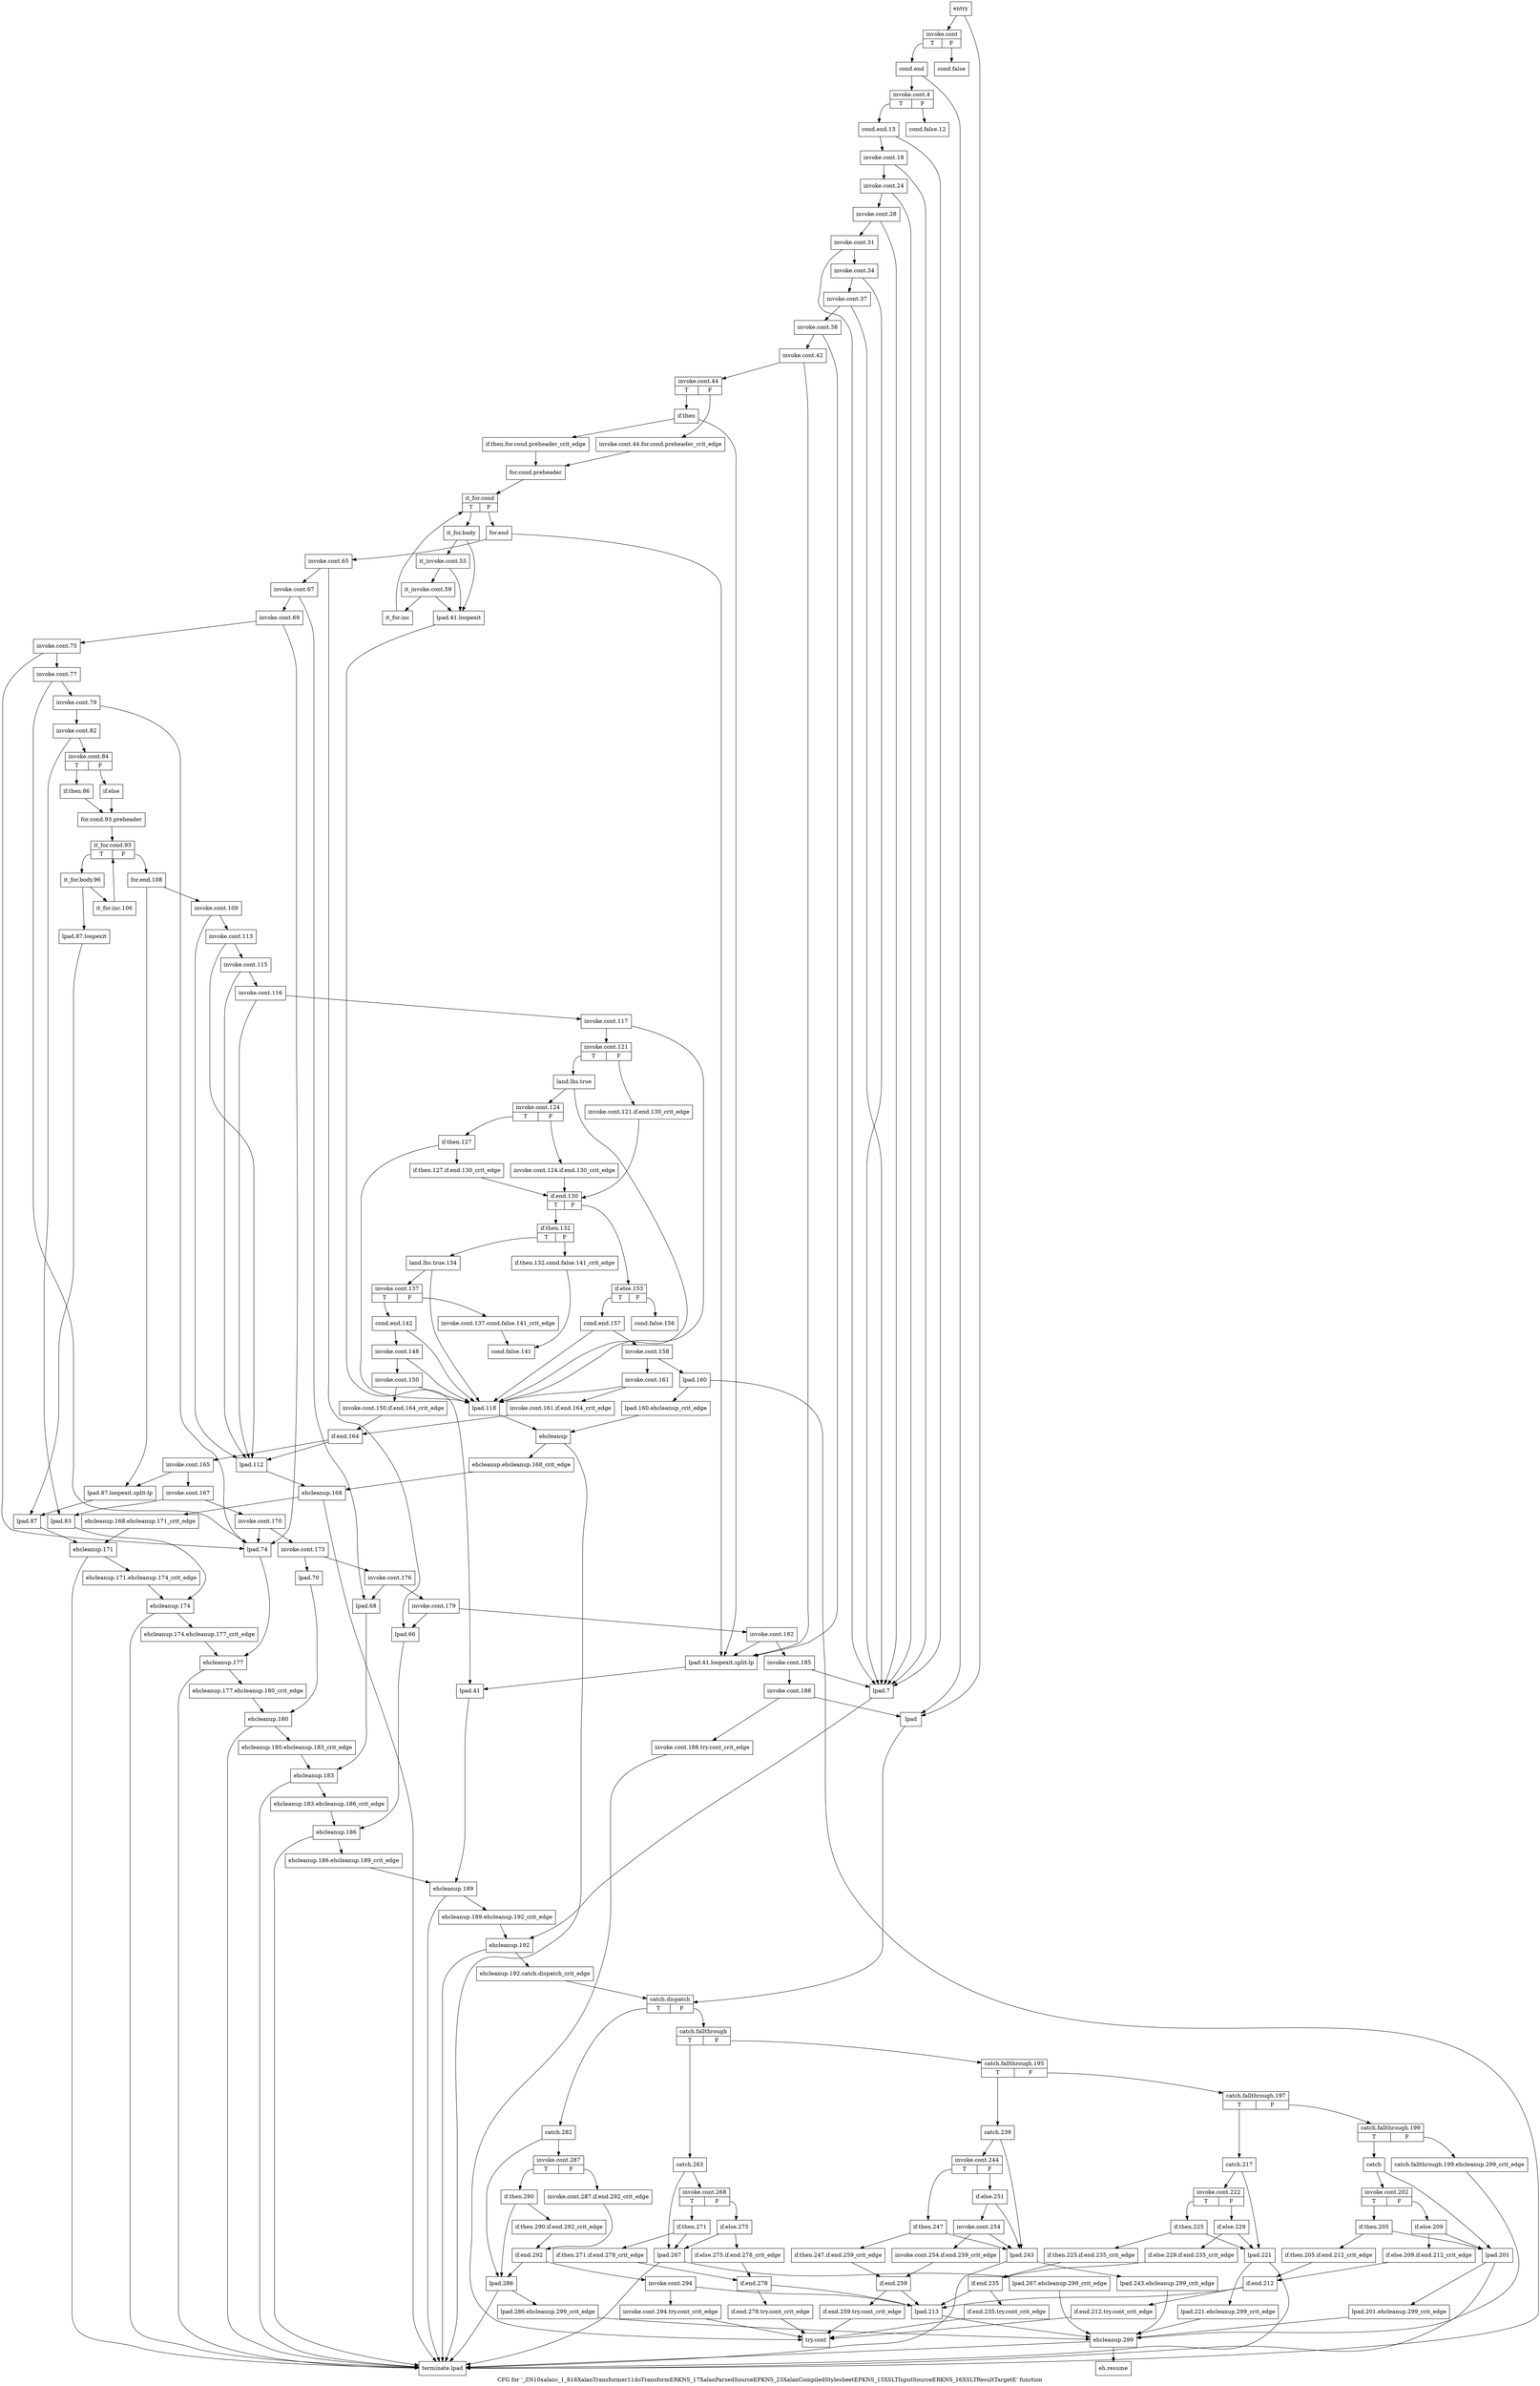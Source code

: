 digraph "CFG for '_ZN10xalanc_1_816XalanTransformer11doTransformERKNS_17XalanParsedSourceEPKNS_23XalanCompiledStylesheetEPKNS_15XSLTInputSourceERKNS_16XSLTResultTargetE' function" {
	label="CFG for '_ZN10xalanc_1_816XalanTransformer11doTransformERKNS_17XalanParsedSourceEPKNS_23XalanCompiledStylesheetEPKNS_15XSLTInputSourceERKNS_16XSLTResultTargetE' function";

	Node0x91fbda0 [shape=record,label="{entry}"];
	Node0x91fbda0 -> Node0x91f9a10;
	Node0x91fbda0 -> Node0x91fd840;
	Node0x91f9a10 [shape=record,label="{invoke.cont|{<s0>T|<s1>F}}"];
	Node0x91f9a10:s0 -> Node0x91fd890;
	Node0x91f9a10:s1 -> Node0x91fd7f0;
	Node0x91fd7f0 [shape=record,label="{cond.false}"];
	Node0x91fd840 [shape=record,label="{lpad}"];
	Node0x91fd840 -> Node0x91ffc30;
	Node0x91fd890 [shape=record,label="{cond.end}"];
	Node0x91fd890 -> Node0x91fd8e0;
	Node0x91fd890 -> Node0x91fd840;
	Node0x91fd8e0 [shape=record,label="{invoke.cont.4|{<s0>T|<s1>F}}"];
	Node0x91fd8e0:s0 -> Node0x91fd9d0;
	Node0x91fd8e0:s1 -> Node0x91fd930;
	Node0x91fd930 [shape=record,label="{cond.false.12}"];
	Node0x91fd980 [shape=record,label="{lpad.7}"];
	Node0x91fd980 -> Node0x91ffb90;
	Node0x91fd9d0 [shape=record,label="{cond.end.13}"];
	Node0x91fd9d0 -> Node0x91fda20;
	Node0x91fd9d0 -> Node0x91fd980;
	Node0x91fda20 [shape=record,label="{invoke.cont.18}"];
	Node0x91fda20 -> Node0x91fda70;
	Node0x91fda20 -> Node0x91fd980;
	Node0x91fda70 [shape=record,label="{invoke.cont.24}"];
	Node0x91fda70 -> Node0x91fdac0;
	Node0x91fda70 -> Node0x91fd980;
	Node0x91fdac0 [shape=record,label="{invoke.cont.28}"];
	Node0x91fdac0 -> Node0x91fdb10;
	Node0x91fdac0 -> Node0x91fd980;
	Node0x91fdb10 [shape=record,label="{invoke.cont.31}"];
	Node0x91fdb10 -> Node0x91fdb60;
	Node0x91fdb10 -> Node0x91fd980;
	Node0x91fdb60 [shape=record,label="{invoke.cont.34}"];
	Node0x91fdb60 -> Node0x91fdbb0;
	Node0x91fdb60 -> Node0x91fd980;
	Node0x91fdbb0 [shape=record,label="{invoke.cont.37}"];
	Node0x91fdbb0 -> Node0x91fdc00;
	Node0x91fdbb0 -> Node0x91fd980;
	Node0x91fdc00 [shape=record,label="{invoke.cont.38}"];
	Node0x91fdc00 -> Node0x91fdc50;
	Node0x91fdc00 -> Node0x91fde80;
	Node0x91fdc50 [shape=record,label="{invoke.cont.42}"];
	Node0x91fdc50 -> Node0x91fdca0;
	Node0x91fdc50 -> Node0x91fde80;
	Node0x91fdca0 [shape=record,label="{invoke.cont.44|{<s0>T|<s1>F}}"];
	Node0x91fdca0:s0 -> Node0x91fdd90;
	Node0x91fdca0:s1 -> Node0x91fdcf0;
	Node0x91fdcf0 [shape=record,label="{invoke.cont.44.for.cond.preheader_crit_edge}"];
	Node0x91fdcf0 -> Node0x91fdd40;
	Node0x91fdd40 [shape=record,label="{for.cond.preheader}"];
	Node0x91fdd40 -> Node0x91fdf20;
	Node0x91fdd90 [shape=record,label="{if.then}"];
	Node0x91fdd90 -> Node0x91fdde0;
	Node0x91fdd90 -> Node0x91fde80;
	Node0x91fdde0 [shape=record,label="{if.then.for.cond.preheader_crit_edge}"];
	Node0x91fdde0 -> Node0x91fdd40;
	Node0x91fde30 [shape=record,label="{lpad.41.loopexit}"];
	Node0x91fde30 -> Node0x91fded0;
	Node0x91fde80 [shape=record,label="{lpad.41.loopexit.split-lp}"];
	Node0x91fde80 -> Node0x91fded0;
	Node0x91fded0 [shape=record,label="{lpad.41}"];
	Node0x91fded0 -> Node0x91ffaf0;
	Node0x91fdf20 [shape=record,label="{it_for.cond|{<s0>T|<s1>F}}"];
	Node0x91fdf20:s0 -> Node0x91fdf70;
	Node0x91fdf20:s1 -> Node0x91fe0b0;
	Node0x91fdf70 [shape=record,label="{it_for.body}"];
	Node0x91fdf70 -> Node0x91fdfc0;
	Node0x91fdf70 -> Node0x91fde30;
	Node0x91fdfc0 [shape=record,label="{it_invoke.cont.53}"];
	Node0x91fdfc0 -> Node0x91fe010;
	Node0x91fdfc0 -> Node0x91fde30;
	Node0x91fe010 [shape=record,label="{it_invoke.cont.59}"];
	Node0x91fe010 -> Node0x91fe060;
	Node0x91fe010 -> Node0x91fde30;
	Node0x91fe060 [shape=record,label="{it_for.inc}"];
	Node0x91fe060 -> Node0x91fdf20;
	Node0x91fe0b0 [shape=record,label="{for.end}"];
	Node0x91fe0b0 -> Node0x91fe100;
	Node0x91fe0b0 -> Node0x91fde80;
	Node0x91fe100 [shape=record,label="{invoke.cont.65}"];
	Node0x91fe100 -> Node0x91fe150;
	Node0x91fe100 -> Node0x91fe3d0;
	Node0x91fe150 [shape=record,label="{invoke.cont.67}"];
	Node0x91fe150 -> Node0x91fe1a0;
	Node0x91fe150 -> Node0x91fe420;
	Node0x91fe1a0 [shape=record,label="{invoke.cont.69}"];
	Node0x91fe1a0 -> Node0x91fe1f0;
	Node0x91fe1a0 -> Node0x91fe4c0;
	Node0x91fe1f0 [shape=record,label="{invoke.cont.75}"];
	Node0x91fe1f0 -> Node0x91fe240;
	Node0x91fe1f0 -> Node0x91fe4c0;
	Node0x91fe240 [shape=record,label="{invoke.cont.77}"];
	Node0x91fe240 -> Node0x91fe290;
	Node0x91fe240 -> Node0x91fe4c0;
	Node0x91fe290 [shape=record,label="{invoke.cont.79}"];
	Node0x91fe290 -> Node0x91fe2e0;
	Node0x91fe290 -> Node0x91fe4c0;
	Node0x91fe2e0 [shape=record,label="{invoke.cont.82}"];
	Node0x91fe2e0 -> Node0x91fe330;
	Node0x91fe2e0 -> Node0x91fe510;
	Node0x91fe330 [shape=record,label="{invoke.cont.84|{<s0>T|<s1>F}}"];
	Node0x91fe330:s0 -> Node0x91fe380;
	Node0x91fe330:s1 -> Node0x91fe650;
	Node0x91fe380 [shape=record,label="{if.then.86}"];
	Node0x91fe380 -> Node0x91fe6a0;
	Node0x91fe3d0 [shape=record,label="{lpad.66}"];
	Node0x91fe3d0 -> Node0x91ffa50;
	Node0x91fe420 [shape=record,label="{lpad.68}"];
	Node0x91fe420 -> Node0x91ff9b0;
	Node0x91fe470 [shape=record,label="{lpad.70}"];
	Node0x91fe470 -> Node0x91ff910;
	Node0x91fe4c0 [shape=record,label="{lpad.74}"];
	Node0x91fe4c0 -> Node0x91ff870;
	Node0x91fe510 [shape=record,label="{lpad.83}"];
	Node0x91fe510 -> Node0x91ff7d0;
	Node0x91fe560 [shape=record,label="{lpad.87.loopexit}"];
	Node0x91fe560 -> Node0x91fe600;
	Node0x91fe5b0 [shape=record,label="{lpad.87.loopexit.split-lp}"];
	Node0x91fe5b0 -> Node0x91fe600;
	Node0x91fe600 [shape=record,label="{lpad.87}"];
	Node0x91fe600 -> Node0x91ff730;
	Node0x91fe650 [shape=record,label="{if.else}"];
	Node0x91fe650 -> Node0x91fe6a0;
	Node0x91fe6a0 [shape=record,label="{for.cond.93.preheader}"];
	Node0x91fe6a0 -> Node0x91fe6f0;
	Node0x91fe6f0 [shape=record,label="{it_for.cond.93|{<s0>T|<s1>F}}"];
	Node0x91fe6f0:s0 -> Node0x91fe740;
	Node0x91fe6f0:s1 -> Node0x91fe7e0;
	Node0x91fe740 [shape=record,label="{it_for.body.96}"];
	Node0x91fe740 -> Node0x91fe790;
	Node0x91fe740 -> Node0x91fe560;
	Node0x91fe790 [shape=record,label="{it_for.inc.106}"];
	Node0x91fe790 -> Node0x91fe6f0;
	Node0x91fe7e0 [shape=record,label="{for.end.108}"];
	Node0x91fe7e0 -> Node0x91fe830;
	Node0x91fe7e0 -> Node0x91fe5b0;
	Node0x91fe830 [shape=record,label="{invoke.cont.109}"];
	Node0x91fe830 -> Node0x91fe880;
	Node0x91fe830 -> Node0x91febf0;
	Node0x91fe880 [shape=record,label="{invoke.cont.113}"];
	Node0x91fe880 -> Node0x91fe8d0;
	Node0x91fe880 -> Node0x91febf0;
	Node0x91fe8d0 [shape=record,label="{invoke.cont.115}"];
	Node0x91fe8d0 -> Node0x91fe920;
	Node0x91fe8d0 -> Node0x91febf0;
	Node0x91fe920 [shape=record,label="{invoke.cont.116}"];
	Node0x91fe920 -> Node0x91fe970;
	Node0x91fe920 -> Node0x91febf0;
	Node0x91fe970 [shape=record,label="{invoke.cont.117}"];
	Node0x91fe970 -> Node0x91fe9c0;
	Node0x91fe970 -> Node0x91fec40;
	Node0x91fe9c0 [shape=record,label="{invoke.cont.121|{<s0>T|<s1>F}}"];
	Node0x91fe9c0:s0 -> Node0x91fea60;
	Node0x91fe9c0:s1 -> Node0x91fea10;
	Node0x91fea10 [shape=record,label="{invoke.cont.121.if.end.130_crit_edge}"];
	Node0x91fea10 -> Node0x91fec90;
	Node0x91fea60 [shape=record,label="{land.lhs.true}"];
	Node0x91fea60 -> Node0x91feab0;
	Node0x91fea60 -> Node0x91fec40;
	Node0x91feab0 [shape=record,label="{invoke.cont.124|{<s0>T|<s1>F}}"];
	Node0x91feab0:s0 -> Node0x91feb50;
	Node0x91feab0:s1 -> Node0x91feb00;
	Node0x91feb00 [shape=record,label="{invoke.cont.124.if.end.130_crit_edge}"];
	Node0x91feb00 -> Node0x91fec90;
	Node0x91feb50 [shape=record,label="{if.then.127}"];
	Node0x91feb50 -> Node0x91feba0;
	Node0x91feb50 -> Node0x91fec40;
	Node0x91feba0 [shape=record,label="{if.then.127.if.end.130_crit_edge}"];
	Node0x91feba0 -> Node0x91fec90;
	Node0x91febf0 [shape=record,label="{lpad.112}"];
	Node0x91febf0 -> Node0x91ff690;
	Node0x91fec40 [shape=record,label="{lpad.118}"];
	Node0x91fec40 -> Node0x91ff5f0;
	Node0x91fec90 [shape=record,label="{if.end.130|{<s0>T|<s1>F}}"];
	Node0x91fec90:s0 -> Node0x91fece0;
	Node0x91fec90:s1 -> Node0x91ff000;
	Node0x91fece0 [shape=record,label="{if.then.132|{<s0>T|<s1>F}}"];
	Node0x91fece0:s0 -> Node0x91fed80;
	Node0x91fece0:s1 -> Node0x91fed30;
	Node0x91fed30 [shape=record,label="{if.then.132.cond.false.141_crit_edge}"];
	Node0x91fed30 -> Node0x91fee70;
	Node0x91fed80 [shape=record,label="{land.lhs.true.134}"];
	Node0x91fed80 -> Node0x91fedd0;
	Node0x91fed80 -> Node0x91fec40;
	Node0x91fedd0 [shape=record,label="{invoke.cont.137|{<s0>T|<s1>F}}"];
	Node0x91fedd0:s0 -> Node0x91feec0;
	Node0x91fedd0:s1 -> Node0x91fee20;
	Node0x91fee20 [shape=record,label="{invoke.cont.137.cond.false.141_crit_edge}"];
	Node0x91fee20 -> Node0x91fee70;
	Node0x91fee70 [shape=record,label="{cond.false.141}"];
	Node0x91feec0 [shape=record,label="{cond.end.142}"];
	Node0x91feec0 -> Node0x91fef10;
	Node0x91feec0 -> Node0x91fec40;
	Node0x91fef10 [shape=record,label="{invoke.cont.148}"];
	Node0x91fef10 -> Node0x91fef60;
	Node0x91fef10 -> Node0x91fec40;
	Node0x91fef60 [shape=record,label="{invoke.cont.150}"];
	Node0x91fef60 -> Node0x91fefb0;
	Node0x91fef60 -> Node0x91fec40;
	Node0x91fefb0 [shape=record,label="{invoke.cont.150.if.end.164_crit_edge}"];
	Node0x91fefb0 -> Node0x91ff280;
	Node0x91ff000 [shape=record,label="{if.else.153|{<s0>T|<s1>F}}"];
	Node0x91ff000:s0 -> Node0x91ff0a0;
	Node0x91ff000:s1 -> Node0x91ff050;
	Node0x91ff050 [shape=record,label="{cond.false.156}"];
	Node0x91ff0a0 [shape=record,label="{cond.end.157}"];
	Node0x91ff0a0 -> Node0x91ff0f0;
	Node0x91ff0a0 -> Node0x91fec40;
	Node0x91ff0f0 [shape=record,label="{invoke.cont.158}"];
	Node0x91ff0f0 -> Node0x91ff140;
	Node0x91ff0f0 -> Node0x91ff1e0;
	Node0x91ff140 [shape=record,label="{invoke.cont.161}"];
	Node0x91ff140 -> Node0x91ff190;
	Node0x91ff140 -> Node0x91fec40;
	Node0x91ff190 [shape=record,label="{invoke.cont.161.if.end.164_crit_edge}"];
	Node0x91ff190 -> Node0x91ff280;
	Node0x91ff1e0 [shape=record,label="{lpad.160}"];
	Node0x91ff1e0 -> Node0x91ff230;
	Node0x91ff1e0 -> Node0x9200f40;
	Node0x91ff230 [shape=record,label="{lpad.160.ehcleanup_crit_edge}"];
	Node0x91ff230 -> Node0x91ff5f0;
	Node0x91ff280 [shape=record,label="{if.end.164}"];
	Node0x91ff280 -> Node0x91ff2d0;
	Node0x91ff280 -> Node0x91febf0;
	Node0x91ff2d0 [shape=record,label="{invoke.cont.165}"];
	Node0x91ff2d0 -> Node0x91ff320;
	Node0x91ff2d0 -> Node0x91fe5b0;
	Node0x91ff320 [shape=record,label="{invoke.cont.167}"];
	Node0x91ff320 -> Node0x91ff370;
	Node0x91ff320 -> Node0x91fe510;
	Node0x91ff370 [shape=record,label="{invoke.cont.170}"];
	Node0x91ff370 -> Node0x91ff3c0;
	Node0x91ff370 -> Node0x91fe4c0;
	Node0x91ff3c0 [shape=record,label="{invoke.cont.173}"];
	Node0x91ff3c0 -> Node0x91ff410;
	Node0x91ff3c0 -> Node0x91fe470;
	Node0x91ff410 [shape=record,label="{invoke.cont.176}"];
	Node0x91ff410 -> Node0x91ff460;
	Node0x91ff410 -> Node0x91fe420;
	Node0x91ff460 [shape=record,label="{invoke.cont.179}"];
	Node0x91ff460 -> Node0x91ff4b0;
	Node0x91ff460 -> Node0x91fe3d0;
	Node0x91ff4b0 [shape=record,label="{invoke.cont.182}"];
	Node0x91ff4b0 -> Node0x91ff500;
	Node0x91ff4b0 -> Node0x91fde80;
	Node0x91ff500 [shape=record,label="{invoke.cont.185}"];
	Node0x91ff500 -> Node0x91ff550;
	Node0x91ff500 -> Node0x91fd980;
	Node0x91ff550 [shape=record,label="{invoke.cont.188}"];
	Node0x91ff550 -> Node0x91ff5a0;
	Node0x91ff550 -> Node0x91fd840;
	Node0x91ff5a0 [shape=record,label="{invoke.cont.188.try.cont_crit_edge}"];
	Node0x91ff5a0 -> Node0x9200e50;
	Node0x91ff5f0 [shape=record,label="{ehcleanup}"];
	Node0x91ff5f0 -> Node0x91ff640;
	Node0x91ff5f0 -> Node0x9200f40;
	Node0x91ff640 [shape=record,label="{ehcleanup.ehcleanup.168_crit_edge}"];
	Node0x91ff640 -> Node0x91ff690;
	Node0x91ff690 [shape=record,label="{ehcleanup.168}"];
	Node0x91ff690 -> Node0x91ff6e0;
	Node0x91ff690 -> Node0x9200f40;
	Node0x91ff6e0 [shape=record,label="{ehcleanup.168.ehcleanup.171_crit_edge}"];
	Node0x91ff6e0 -> Node0x91ff730;
	Node0x91ff730 [shape=record,label="{ehcleanup.171}"];
	Node0x91ff730 -> Node0x91ff780;
	Node0x91ff730 -> Node0x9200f40;
	Node0x91ff780 [shape=record,label="{ehcleanup.171.ehcleanup.174_crit_edge}"];
	Node0x91ff780 -> Node0x91ff7d0;
	Node0x91ff7d0 [shape=record,label="{ehcleanup.174}"];
	Node0x91ff7d0 -> Node0x91ff820;
	Node0x91ff7d0 -> Node0x9200f40;
	Node0x91ff820 [shape=record,label="{ehcleanup.174.ehcleanup.177_crit_edge}"];
	Node0x91ff820 -> Node0x91ff870;
	Node0x91ff870 [shape=record,label="{ehcleanup.177}"];
	Node0x91ff870 -> Node0x91ff8c0;
	Node0x91ff870 -> Node0x9200f40;
	Node0x91ff8c0 [shape=record,label="{ehcleanup.177.ehcleanup.180_crit_edge}"];
	Node0x91ff8c0 -> Node0x91ff910;
	Node0x91ff910 [shape=record,label="{ehcleanup.180}"];
	Node0x91ff910 -> Node0x91ff960;
	Node0x91ff910 -> Node0x9200f40;
	Node0x91ff960 [shape=record,label="{ehcleanup.180.ehcleanup.183_crit_edge}"];
	Node0x91ff960 -> Node0x91ff9b0;
	Node0x91ff9b0 [shape=record,label="{ehcleanup.183}"];
	Node0x91ff9b0 -> Node0x91ffa00;
	Node0x91ff9b0 -> Node0x9200f40;
	Node0x91ffa00 [shape=record,label="{ehcleanup.183.ehcleanup.186_crit_edge}"];
	Node0x91ffa00 -> Node0x91ffa50;
	Node0x91ffa50 [shape=record,label="{ehcleanup.186}"];
	Node0x91ffa50 -> Node0x91ffaa0;
	Node0x91ffa50 -> Node0x9200f40;
	Node0x91ffaa0 [shape=record,label="{ehcleanup.186.ehcleanup.189_crit_edge}"];
	Node0x91ffaa0 -> Node0x91ffaf0;
	Node0x91ffaf0 [shape=record,label="{ehcleanup.189}"];
	Node0x91ffaf0 -> Node0x91ffb40;
	Node0x91ffaf0 -> Node0x9200f40;
	Node0x91ffb40 [shape=record,label="{ehcleanup.189.ehcleanup.192_crit_edge}"];
	Node0x91ffb40 -> Node0x91ffb90;
	Node0x91ffb90 [shape=record,label="{ehcleanup.192}"];
	Node0x91ffb90 -> Node0x91ffbe0;
	Node0x91ffb90 -> Node0x9200f40;
	Node0x91ffbe0 [shape=record,label="{ehcleanup.192.catch.dispatch_crit_edge}"];
	Node0x91ffbe0 -> Node0x91ffc30;
	Node0x91ffc30 [shape=record,label="{catch.dispatch|{<s0>T|<s1>F}}"];
	Node0x91ffc30:s0 -> Node0x91ffc80;
	Node0x91ffc30:s1 -> Node0x91ffe10;
	Node0x91ffc80 [shape=record,label="{catch.282}"];
	Node0x91ffc80 -> Node0x91ffcd0;
	Node0x91ffc80 -> Node0x9200cc0;
	Node0x91ffcd0 [shape=record,label="{invoke.cont.287|{<s0>T|<s1>F}}"];
	Node0x91ffcd0:s0 -> Node0x91ffd70;
	Node0x91ffcd0:s1 -> Node0x91ffd20;
	Node0x91ffd20 [shape=record,label="{invoke.cont.287.if.end.292_crit_edge}"];
	Node0x91ffd20 -> Node0x9200d60;
	Node0x91ffd70 [shape=record,label="{if.then.290}"];
	Node0x91ffd70 -> Node0x91ffdc0;
	Node0x91ffd70 -> Node0x9200cc0;
	Node0x91ffdc0 [shape=record,label="{if.then.290.if.end.292_crit_edge}"];
	Node0x91ffdc0 -> Node0x9200d60;
	Node0x91ffe10 [shape=record,label="{catch.fallthrough|{<s0>T|<s1>F}}"];
	Node0x91ffe10:s0 -> Node0x91ffe60;
	Node0x91ffe10:s1 -> Node0x91fffa0;
	Node0x91ffe60 [shape=record,label="{catch.263}"];
	Node0x91ffe60 -> Node0x91ffeb0;
	Node0x91ffe60 -> Node0x9200ae0;
	Node0x91ffeb0 [shape=record,label="{invoke.cont.268|{<s0>T|<s1>F}}"];
	Node0x91ffeb0:s0 -> Node0x91fff00;
	Node0x91ffeb0:s1 -> Node0x9200b80;
	Node0x91fff00 [shape=record,label="{if.then.271}"];
	Node0x91fff00 -> Node0x91fff50;
	Node0x91fff00 -> Node0x9200ae0;
	Node0x91fff50 [shape=record,label="{if.then.271.if.end.278_crit_edge}"];
	Node0x91fff50 -> Node0x9200c20;
	Node0x91fffa0 [shape=record,label="{catch.fallthrough.195|{<s0>T|<s1>F}}"];
	Node0x91fffa0:s0 -> Node0x91ffff0;
	Node0x91fffa0:s1 -> Node0x9200130;
	Node0x91ffff0 [shape=record,label="{catch.239}"];
	Node0x91ffff0 -> Node0x9200040;
	Node0x91ffff0 -> Node0x92008b0;
	Node0x9200040 [shape=record,label="{invoke.cont.244|{<s0>T|<s1>F}}"];
	Node0x9200040:s0 -> Node0x9200090;
	Node0x9200040:s1 -> Node0x9200950;
	Node0x9200090 [shape=record,label="{if.then.247}"];
	Node0x9200090 -> Node0x92000e0;
	Node0x9200090 -> Node0x92008b0;
	Node0x92000e0 [shape=record,label="{if.then.247.if.end.259_crit_edge}"];
	Node0x92000e0 -> Node0x9200a40;
	Node0x9200130 [shape=record,label="{catch.fallthrough.197|{<s0>T|<s1>F}}"];
	Node0x9200130:s0 -> Node0x9200180;
	Node0x9200130:s1 -> Node0x92002c0;
	Node0x9200180 [shape=record,label="{catch.217}"];
	Node0x9200180 -> Node0x92001d0;
	Node0x9200180 -> Node0x92006d0;
	Node0x92001d0 [shape=record,label="{invoke.cont.222|{<s0>T|<s1>F}}"];
	Node0x92001d0:s0 -> Node0x9200220;
	Node0x92001d0:s1 -> Node0x9200770;
	Node0x9200220 [shape=record,label="{if.then.225}"];
	Node0x9200220 -> Node0x9200270;
	Node0x9200220 -> Node0x92006d0;
	Node0x9200270 [shape=record,label="{if.then.225.if.end.235_crit_edge}"];
	Node0x9200270 -> Node0x9200810;
	Node0x92002c0 [shape=record,label="{catch.fallthrough.199|{<s0>T|<s1>F}}"];
	Node0x92002c0:s0 -> Node0x9200360;
	Node0x92002c0:s1 -> Node0x9200310;
	Node0x9200310 [shape=record,label="{catch.fallthrough.199.ehcleanup.299_crit_edge}"];
	Node0x9200310 -> Node0x9200ea0;
	Node0x9200360 [shape=record,label="{catch}"];
	Node0x9200360 -> Node0x92003b0;
	Node0x9200360 -> Node0x92004a0;
	Node0x92003b0 [shape=record,label="{invoke.cont.202|{<s0>T|<s1>F}}"];
	Node0x92003b0:s0 -> Node0x9200400;
	Node0x92003b0:s1 -> Node0x9200540;
	Node0x9200400 [shape=record,label="{if.then.205}"];
	Node0x9200400 -> Node0x9200450;
	Node0x9200400 -> Node0x92004a0;
	Node0x9200450 [shape=record,label="{if.then.205.if.end.212_crit_edge}"];
	Node0x9200450 -> Node0x92005e0;
	Node0x92004a0 [shape=record,label="{lpad.201}"];
	Node0x92004a0 -> Node0x92004f0;
	Node0x92004a0 -> Node0x9200f40;
	Node0x92004f0 [shape=record,label="{lpad.201.ehcleanup.299_crit_edge}"];
	Node0x92004f0 -> Node0x9200ea0;
	Node0x9200540 [shape=record,label="{if.else.209}"];
	Node0x9200540 -> Node0x9200590;
	Node0x9200540 -> Node0x92004a0;
	Node0x9200590 [shape=record,label="{if.else.209.if.end.212_crit_edge}"];
	Node0x9200590 -> Node0x92005e0;
	Node0x92005e0 [shape=record,label="{if.end.212}"];
	Node0x92005e0 -> Node0x9200630;
	Node0x92005e0 -> Node0x9200680;
	Node0x9200630 [shape=record,label="{if.end.212.try.cont_crit_edge}"];
	Node0x9200630 -> Node0x9200e50;
	Node0x9200680 [shape=record,label="{lpad.213}"];
	Node0x9200680 -> Node0x9200ea0;
	Node0x92006d0 [shape=record,label="{lpad.221}"];
	Node0x92006d0 -> Node0x9200720;
	Node0x92006d0 -> Node0x9200f40;
	Node0x9200720 [shape=record,label="{lpad.221.ehcleanup.299_crit_edge}"];
	Node0x9200720 -> Node0x9200ea0;
	Node0x9200770 [shape=record,label="{if.else.229}"];
	Node0x9200770 -> Node0x92007c0;
	Node0x9200770 -> Node0x92006d0;
	Node0x92007c0 [shape=record,label="{if.else.229.if.end.235_crit_edge}"];
	Node0x92007c0 -> Node0x9200810;
	Node0x9200810 [shape=record,label="{if.end.235}"];
	Node0x9200810 -> Node0x9200860;
	Node0x9200810 -> Node0x9200680;
	Node0x9200860 [shape=record,label="{if.end.235.try.cont_crit_edge}"];
	Node0x9200860 -> Node0x9200e50;
	Node0x92008b0 [shape=record,label="{lpad.243}"];
	Node0x92008b0 -> Node0x9200900;
	Node0x92008b0 -> Node0x9200f40;
	Node0x9200900 [shape=record,label="{lpad.243.ehcleanup.299_crit_edge}"];
	Node0x9200900 -> Node0x9200ea0;
	Node0x9200950 [shape=record,label="{if.else.251}"];
	Node0x9200950 -> Node0x92009a0;
	Node0x9200950 -> Node0x92008b0;
	Node0x92009a0 [shape=record,label="{invoke.cont.254}"];
	Node0x92009a0 -> Node0x92009f0;
	Node0x92009a0 -> Node0x92008b0;
	Node0x92009f0 [shape=record,label="{invoke.cont.254.if.end.259_crit_edge}"];
	Node0x92009f0 -> Node0x9200a40;
	Node0x9200a40 [shape=record,label="{if.end.259}"];
	Node0x9200a40 -> Node0x9200a90;
	Node0x9200a40 -> Node0x9200680;
	Node0x9200a90 [shape=record,label="{if.end.259.try.cont_crit_edge}"];
	Node0x9200a90 -> Node0x9200e50;
	Node0x9200ae0 [shape=record,label="{lpad.267}"];
	Node0x9200ae0 -> Node0x9200b30;
	Node0x9200ae0 -> Node0x9200f40;
	Node0x9200b30 [shape=record,label="{lpad.267.ehcleanup.299_crit_edge}"];
	Node0x9200b30 -> Node0x9200ea0;
	Node0x9200b80 [shape=record,label="{if.else.275}"];
	Node0x9200b80 -> Node0x9200bd0;
	Node0x9200b80 -> Node0x9200ae0;
	Node0x9200bd0 [shape=record,label="{if.else.275.if.end.278_crit_edge}"];
	Node0x9200bd0 -> Node0x9200c20;
	Node0x9200c20 [shape=record,label="{if.end.278}"];
	Node0x9200c20 -> Node0x9200c70;
	Node0x9200c20 -> Node0x9200680;
	Node0x9200c70 [shape=record,label="{if.end.278.try.cont_crit_edge}"];
	Node0x9200c70 -> Node0x9200e50;
	Node0x9200cc0 [shape=record,label="{lpad.286}"];
	Node0x9200cc0 -> Node0x9200d10;
	Node0x9200cc0 -> Node0x9200f40;
	Node0x9200d10 [shape=record,label="{lpad.286.ehcleanup.299_crit_edge}"];
	Node0x9200d10 -> Node0x9200ea0;
	Node0x9200d60 [shape=record,label="{if.end.292}"];
	Node0x9200d60 -> Node0x9200db0;
	Node0x9200d60 -> Node0x9200cc0;
	Node0x9200db0 [shape=record,label="{invoke.cont.294}"];
	Node0x9200db0 -> Node0x9200e00;
	Node0x9200db0 -> Node0x9200680;
	Node0x9200e00 [shape=record,label="{invoke.cont.294.try.cont_crit_edge}"];
	Node0x9200e00 -> Node0x9200e50;
	Node0x9200e50 [shape=record,label="{try.cont}"];
	Node0x9200ea0 [shape=record,label="{ehcleanup.299}"];
	Node0x9200ea0 -> Node0x9200ef0;
	Node0x9200ea0 -> Node0x9200f40;
	Node0x9200ef0 [shape=record,label="{eh.resume}"];
	Node0x9200f40 [shape=record,label="{terminate.lpad}"];
}
